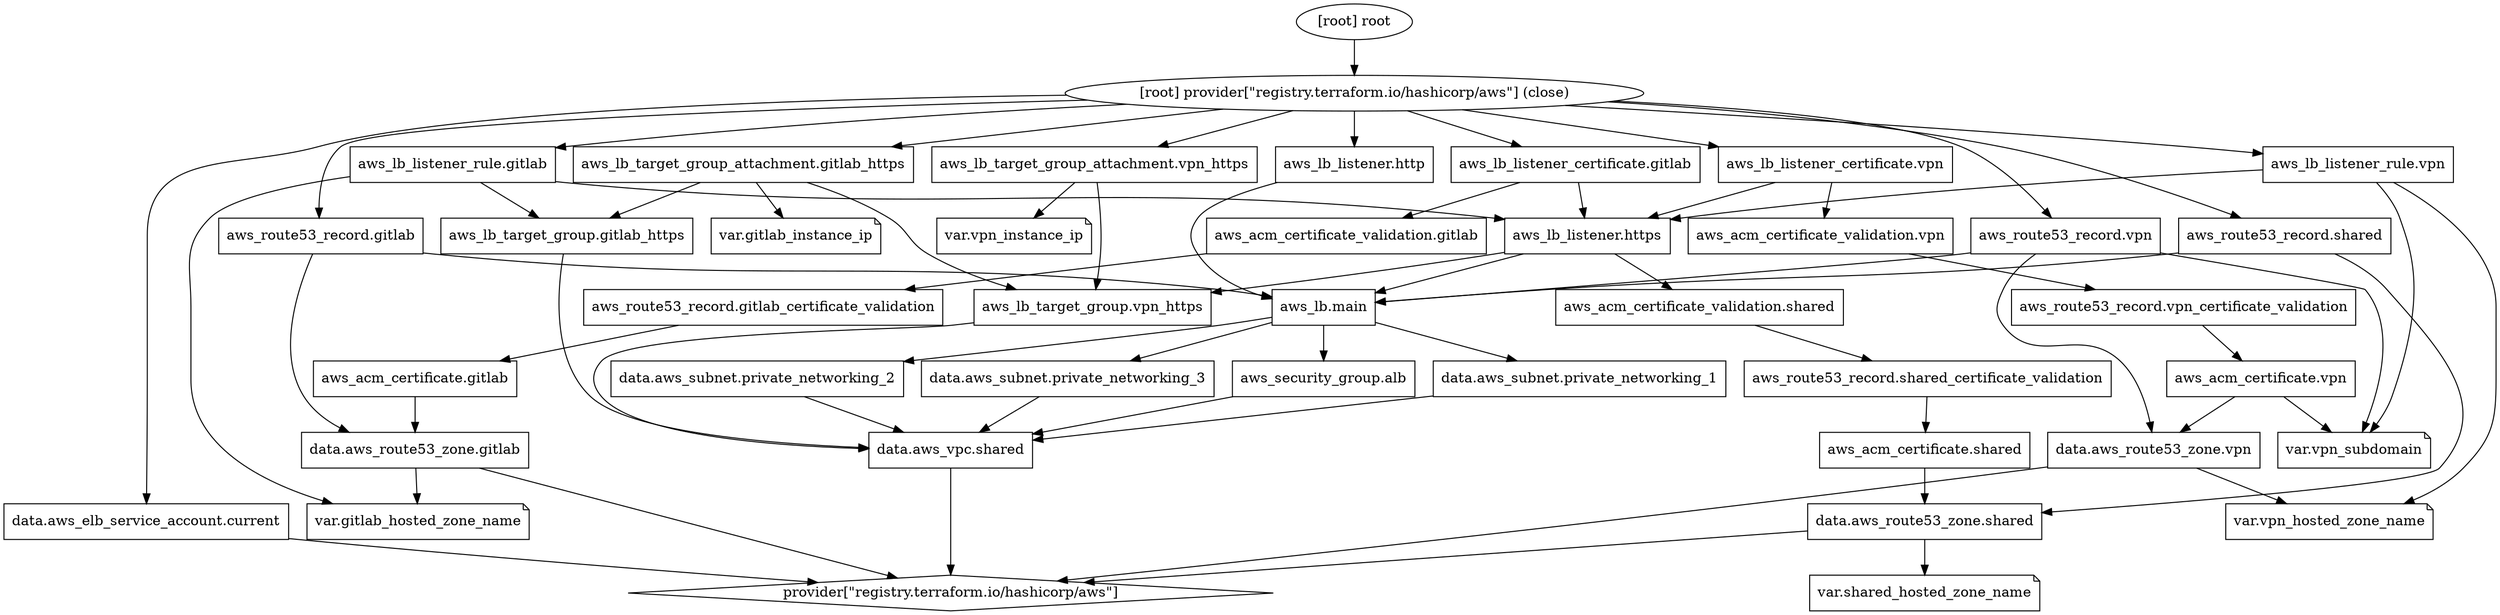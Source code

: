 digraph {
	compound = "true"
	newrank = "true"
	subgraph "root" {
		"[root] aws_acm_certificate.gitlab (expand)" [label = "aws_acm_certificate.gitlab", shape = "box"]
		"[root] aws_acm_certificate.shared (expand)" [label = "aws_acm_certificate.shared", shape = "box"]
		"[root] aws_acm_certificate.vpn (expand)" [label = "aws_acm_certificate.vpn", shape = "box"]
		"[root] aws_acm_certificate_validation.gitlab (expand)" [label = "aws_acm_certificate_validation.gitlab", shape = "box"]
		"[root] aws_acm_certificate_validation.shared (expand)" [label = "aws_acm_certificate_validation.shared", shape = "box"]
		"[root] aws_acm_certificate_validation.vpn (expand)" [label = "aws_acm_certificate_validation.vpn", shape = "box"]
		"[root] aws_lb.main (expand)" [label = "aws_lb.main", shape = "box"]
		"[root] aws_lb_listener.http (expand)" [label = "aws_lb_listener.http", shape = "box"]
		"[root] aws_lb_listener.https (expand)" [label = "aws_lb_listener.https", shape = "box"]
		"[root] aws_lb_listener_certificate.gitlab (expand)" [label = "aws_lb_listener_certificate.gitlab", shape = "box"]
		"[root] aws_lb_listener_certificate.vpn (expand)" [label = "aws_lb_listener_certificate.vpn", shape = "box"]
		"[root] aws_lb_listener_rule.gitlab (expand)" [label = "aws_lb_listener_rule.gitlab", shape = "box"]
		"[root] aws_lb_listener_rule.vpn (expand)" [label = "aws_lb_listener_rule.vpn", shape = "box"]
		"[root] aws_lb_target_group.gitlab_https (expand)" [label = "aws_lb_target_group.gitlab_https", shape = "box"]
		"[root] aws_lb_target_group.vpn_https (expand)" [label = "aws_lb_target_group.vpn_https", shape = "box"]
		"[root] aws_lb_target_group_attachment.gitlab_https (expand)" [label = "aws_lb_target_group_attachment.gitlab_https", shape = "box"]
		"[root] aws_lb_target_group_attachment.vpn_https (expand)" [label = "aws_lb_target_group_attachment.vpn_https", shape = "box"]
		"[root] aws_route53_record.gitlab (expand)" [label = "aws_route53_record.gitlab", shape = "box"]
		"[root] aws_route53_record.gitlab_certificate_validation (expand)" [label = "aws_route53_record.gitlab_certificate_validation", shape = "box"]
		"[root] aws_route53_record.shared (expand)" [label = "aws_route53_record.shared", shape = "box"]
		"[root] aws_route53_record.shared_certificate_validation (expand)" [label = "aws_route53_record.shared_certificate_validation", shape = "box"]
		"[root] aws_route53_record.vpn (expand)" [label = "aws_route53_record.vpn", shape = "box"]
		"[root] aws_route53_record.vpn_certificate_validation (expand)" [label = "aws_route53_record.vpn_certificate_validation", shape = "box"]
		"[root] aws_security_group.alb (expand)" [label = "aws_security_group.alb", shape = "box"]
		"[root] data.aws_elb_service_account.current (expand)" [label = "data.aws_elb_service_account.current", shape = "box"]
		"[root] data.aws_route53_zone.gitlab (expand)" [label = "data.aws_route53_zone.gitlab", shape = "box"]
		"[root] data.aws_route53_zone.shared (expand)" [label = "data.aws_route53_zone.shared", shape = "box"]
		"[root] data.aws_route53_zone.vpn (expand)" [label = "data.aws_route53_zone.vpn", shape = "box"]
		"[root] data.aws_subnet.private_networking_1 (expand)" [label = "data.aws_subnet.private_networking_1", shape = "box"]
		"[root] data.aws_subnet.private_networking_2 (expand)" [label = "data.aws_subnet.private_networking_2", shape = "box"]
		"[root] data.aws_subnet.private_networking_3 (expand)" [label = "data.aws_subnet.private_networking_3", shape = "box"]
		"[root] data.aws_vpc.shared (expand)" [label = "data.aws_vpc.shared", shape = "box"]
		"[root] provider[\"registry.terraform.io/hashicorp/aws\"]" [label = "provider[\"registry.terraform.io/hashicorp/aws\"]", shape = "diamond"]
		"[root] var.gitlab_hosted_zone_name" [label = "var.gitlab_hosted_zone_name", shape = "note"]
		"[root] var.gitlab_instance_ip" [label = "var.gitlab_instance_ip", shape = "note"]
		"[root] var.shared_hosted_zone_name" [label = "var.shared_hosted_zone_name", shape = "note"]
		"[root] var.vpn_hosted_zone_name" [label = "var.vpn_hosted_zone_name", shape = "note"]
		"[root] var.vpn_instance_ip" [label = "var.vpn_instance_ip", shape = "note"]
		"[root] var.vpn_subdomain" [label = "var.vpn_subdomain", shape = "note"]
		"[root] aws_acm_certificate.gitlab (expand)" -> "[root] data.aws_route53_zone.gitlab (expand)"
		"[root] aws_acm_certificate.shared (expand)" -> "[root] data.aws_route53_zone.shared (expand)"
		"[root] aws_acm_certificate.vpn (expand)" -> "[root] data.aws_route53_zone.vpn (expand)"
		"[root] aws_acm_certificate.vpn (expand)" -> "[root] var.vpn_subdomain"
		"[root] aws_acm_certificate_validation.gitlab (expand)" -> "[root] aws_route53_record.gitlab_certificate_validation (expand)"
		"[root] aws_acm_certificate_validation.shared (expand)" -> "[root] aws_route53_record.shared_certificate_validation (expand)"
		"[root] aws_acm_certificate_validation.vpn (expand)" -> "[root] aws_route53_record.vpn_certificate_validation (expand)"
		"[root] aws_lb.main (expand)" -> "[root] aws_security_group.alb (expand)"
		"[root] aws_lb.main (expand)" -> "[root] data.aws_subnet.private_networking_1 (expand)"
		"[root] aws_lb.main (expand)" -> "[root] data.aws_subnet.private_networking_2 (expand)"
		"[root] aws_lb.main (expand)" -> "[root] data.aws_subnet.private_networking_3 (expand)"
		"[root] aws_lb_listener.http (expand)" -> "[root] aws_lb.main (expand)"
		"[root] aws_lb_listener.https (expand)" -> "[root] aws_acm_certificate_validation.shared (expand)"
		"[root] aws_lb_listener.https (expand)" -> "[root] aws_lb.main (expand)"
		"[root] aws_lb_listener.https (expand)" -> "[root] aws_lb_target_group.vpn_https (expand)"
		"[root] aws_lb_listener_certificate.gitlab (expand)" -> "[root] aws_acm_certificate_validation.gitlab (expand)"
		"[root] aws_lb_listener_certificate.gitlab (expand)" -> "[root] aws_lb_listener.https (expand)"
		"[root] aws_lb_listener_certificate.vpn (expand)" -> "[root] aws_acm_certificate_validation.vpn (expand)"
		"[root] aws_lb_listener_certificate.vpn (expand)" -> "[root] aws_lb_listener.https (expand)"
		"[root] aws_lb_listener_rule.gitlab (expand)" -> "[root] aws_lb_listener.https (expand)"
		"[root] aws_lb_listener_rule.gitlab (expand)" -> "[root] aws_lb_target_group.gitlab_https (expand)"
		"[root] aws_lb_listener_rule.gitlab (expand)" -> "[root] var.gitlab_hosted_zone_name"
		"[root] aws_lb_listener_rule.vpn (expand)" -> "[root] aws_lb_listener.https (expand)"
		"[root] aws_lb_listener_rule.vpn (expand)" -> "[root] var.vpn_hosted_zone_name"
		"[root] aws_lb_listener_rule.vpn (expand)" -> "[root] var.vpn_subdomain"
		"[root] aws_lb_target_group.gitlab_https (expand)" -> "[root] data.aws_vpc.shared (expand)"
		"[root] aws_lb_target_group.vpn_https (expand)" -> "[root] data.aws_vpc.shared (expand)"
		"[root] aws_lb_target_group_attachment.gitlab_https (expand)" -> "[root] aws_lb_target_group.gitlab_https (expand)"
		"[root] aws_lb_target_group_attachment.gitlab_https (expand)" -> "[root] aws_lb_target_group.vpn_https (expand)"
		"[root] aws_lb_target_group_attachment.gitlab_https (expand)" -> "[root] var.gitlab_instance_ip"
		"[root] aws_lb_target_group_attachment.vpn_https (expand)" -> "[root] aws_lb_target_group.vpn_https (expand)"
		"[root] aws_lb_target_group_attachment.vpn_https (expand)" -> "[root] var.vpn_instance_ip"
		"[root] aws_route53_record.gitlab (expand)" -> "[root] aws_lb.main (expand)"
		"[root] aws_route53_record.gitlab (expand)" -> "[root] data.aws_route53_zone.gitlab (expand)"
		"[root] aws_route53_record.gitlab_certificate_validation (expand)" -> "[root] aws_acm_certificate.gitlab (expand)"
		"[root] aws_route53_record.shared (expand)" -> "[root] aws_lb.main (expand)"
		"[root] aws_route53_record.shared (expand)" -> "[root] data.aws_route53_zone.shared (expand)"
		"[root] aws_route53_record.shared_certificate_validation (expand)" -> "[root] aws_acm_certificate.shared (expand)"
		"[root] aws_route53_record.vpn (expand)" -> "[root] aws_lb.main (expand)"
		"[root] aws_route53_record.vpn (expand)" -> "[root] data.aws_route53_zone.vpn (expand)"
		"[root] aws_route53_record.vpn (expand)" -> "[root] var.vpn_subdomain"
		"[root] aws_route53_record.vpn_certificate_validation (expand)" -> "[root] aws_acm_certificate.vpn (expand)"
		"[root] aws_security_group.alb (expand)" -> "[root] data.aws_vpc.shared (expand)"
		"[root] data.aws_elb_service_account.current (expand)" -> "[root] provider[\"registry.terraform.io/hashicorp/aws\"]"
		"[root] data.aws_route53_zone.gitlab (expand)" -> "[root] provider[\"registry.terraform.io/hashicorp/aws\"]"
		"[root] data.aws_route53_zone.gitlab (expand)" -> "[root] var.gitlab_hosted_zone_name"
		"[root] data.aws_route53_zone.shared (expand)" -> "[root] provider[\"registry.terraform.io/hashicorp/aws\"]"
		"[root] data.aws_route53_zone.shared (expand)" -> "[root] var.shared_hosted_zone_name"
		"[root] data.aws_route53_zone.vpn (expand)" -> "[root] provider[\"registry.terraform.io/hashicorp/aws\"]"
		"[root] data.aws_route53_zone.vpn (expand)" -> "[root] var.vpn_hosted_zone_name"
		"[root] data.aws_subnet.private_networking_1 (expand)" -> "[root] data.aws_vpc.shared (expand)"
		"[root] data.aws_subnet.private_networking_2 (expand)" -> "[root] data.aws_vpc.shared (expand)"
		"[root] data.aws_subnet.private_networking_3 (expand)" -> "[root] data.aws_vpc.shared (expand)"
		"[root] data.aws_vpc.shared (expand)" -> "[root] provider[\"registry.terraform.io/hashicorp/aws\"]"
		"[root] provider[\"registry.terraform.io/hashicorp/aws\"] (close)" -> "[root] aws_lb_listener.http (expand)"
		"[root] provider[\"registry.terraform.io/hashicorp/aws\"] (close)" -> "[root] aws_lb_listener_certificate.gitlab (expand)"
		"[root] provider[\"registry.terraform.io/hashicorp/aws\"] (close)" -> "[root] aws_lb_listener_certificate.vpn (expand)"
		"[root] provider[\"registry.terraform.io/hashicorp/aws\"] (close)" -> "[root] aws_lb_listener_rule.gitlab (expand)"
		"[root] provider[\"registry.terraform.io/hashicorp/aws\"] (close)" -> "[root] aws_lb_listener_rule.vpn (expand)"
		"[root] provider[\"registry.terraform.io/hashicorp/aws\"] (close)" -> "[root] aws_lb_target_group_attachment.gitlab_https (expand)"
		"[root] provider[\"registry.terraform.io/hashicorp/aws\"] (close)" -> "[root] aws_lb_target_group_attachment.vpn_https (expand)"
		"[root] provider[\"registry.terraform.io/hashicorp/aws\"] (close)" -> "[root] aws_route53_record.gitlab (expand)"
		"[root] provider[\"registry.terraform.io/hashicorp/aws\"] (close)" -> "[root] aws_route53_record.shared (expand)"
		"[root] provider[\"registry.terraform.io/hashicorp/aws\"] (close)" -> "[root] aws_route53_record.vpn (expand)"
		"[root] provider[\"registry.terraform.io/hashicorp/aws\"] (close)" -> "[root] data.aws_elb_service_account.current (expand)"
		"[root] root" -> "[root] provider[\"registry.terraform.io/hashicorp/aws\"] (close)"
	}
}

